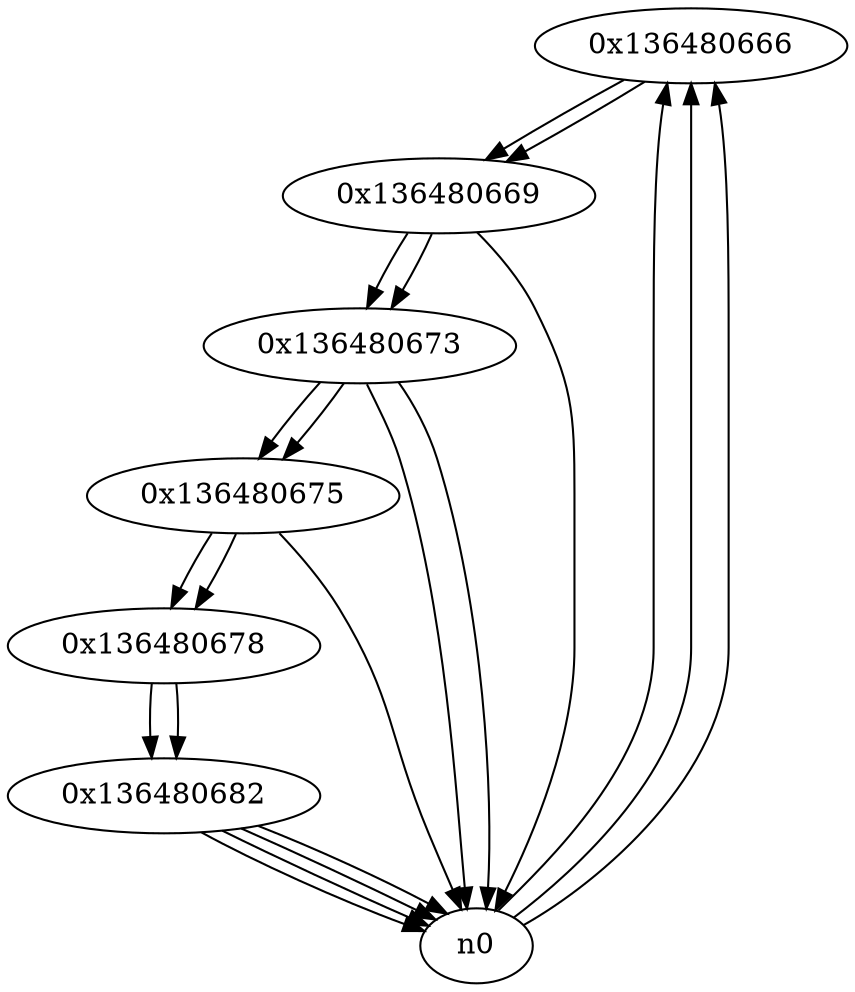 digraph G{
/* nodes */
  n1 [label="0x136480666"]
  n2 [label="0x136480669"]
  n3 [label="0x136480673"]
  n4 [label="0x136480675"]
  n5 [label="0x136480678"]
  n6 [label="0x136480682"]
/* edges */
n1 -> n2;
n0 -> n1;
n0 -> n1;
n0 -> n1;
n2 -> n3;
n2 -> n0;
n1 -> n2;
n3 -> n4;
n3 -> n0;
n3 -> n0;
n2 -> n3;
n4 -> n5;
n4 -> n0;
n3 -> n4;
n5 -> n6;
n4 -> n5;
n6 -> n0;
n6 -> n0;
n6 -> n0;
n6 -> n0;
n5 -> n6;
}
